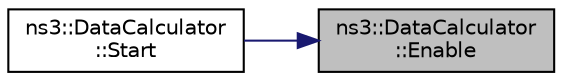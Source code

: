 digraph "ns3::DataCalculator::Enable"
{
 // LATEX_PDF_SIZE
  edge [fontname="Helvetica",fontsize="10",labelfontname="Helvetica",labelfontsize="10"];
  node [fontname="Helvetica",fontsize="10",shape=record];
  rankdir="RL";
  Node1 [label="ns3::DataCalculator\l::Enable",height=0.2,width=0.4,color="black", fillcolor="grey75", style="filled", fontcolor="black",tooltip="Enables DataCalculator when simulation starts."];
  Node1 -> Node2 [dir="back",color="midnightblue",fontsize="10",style="solid",fontname="Helvetica"];
  Node2 [label="ns3::DataCalculator\l::Start",height=0.2,width=0.4,color="black", fillcolor="white", style="filled",URL="$classns3_1_1_data_calculator.html#a81c67150ff1b43b56947086745682757",tooltip="Starts DataCalculator at a given time in the simulation."];
}
